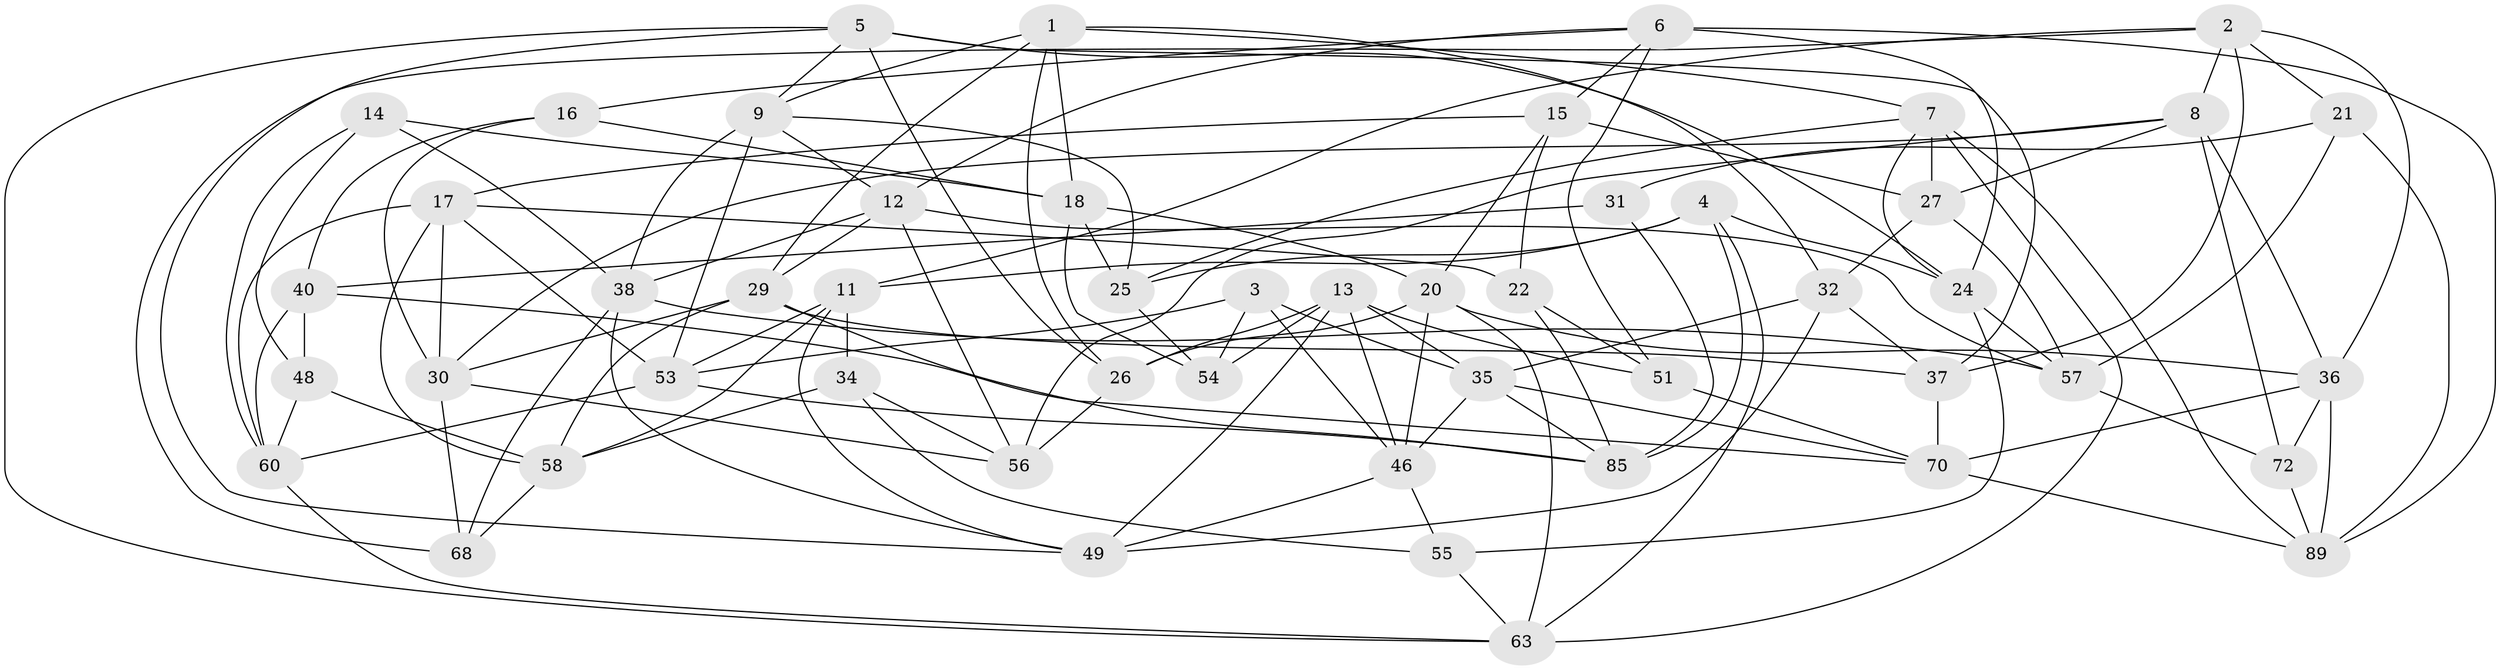 // original degree distribution, {4: 1.0}
// Generated by graph-tools (version 1.1) at 2025/11/02/27/25 16:11:48]
// undirected, 51 vertices, 135 edges
graph export_dot {
graph [start="1"]
  node [color=gray90,style=filled];
  1 [super="+76"];
  2 [super="+23"];
  3 [super="+59"];
  4 [super="+41"];
  5 [super="+10"];
  6 [super="+61"];
  7 [super="+75"];
  8 [super="+90"];
  9 [super="+28"];
  11 [super="+45"];
  12 [super="+39"];
  13 [super="+64"];
  14;
  15 [super="+19"];
  16;
  17 [super="+47"];
  18 [super="+33"];
  20 [super="+66"];
  21;
  22;
  24 [super="+71"];
  25 [super="+52"];
  26 [super="+74"];
  27 [super="+88"];
  29 [super="+43"];
  30 [super="+44"];
  31;
  32 [super="+65"];
  34;
  35 [super="+80"];
  36 [super="+50"];
  37 [super="+79"];
  38 [super="+42"];
  40 [super="+77"];
  46 [super="+82"];
  48;
  49 [super="+84"];
  51;
  53 [super="+81"];
  54 [super="+67"];
  55;
  56 [super="+73"];
  57 [super="+78"];
  58 [super="+87"];
  60 [super="+62"];
  63 [super="+69"];
  68;
  70 [super="+83"];
  72;
  85 [super="+86"];
  89 [super="+91"];
  1 -- 29;
  1 -- 32;
  1 -- 18;
  1 -- 26;
  1 -- 9;
  1 -- 7;
  2 -- 68;
  2 -- 36;
  2 -- 37;
  2 -- 21;
  2 -- 11;
  2 -- 8;
  3 -- 54 [weight=3];
  3 -- 46;
  3 -- 35;
  3 -- 53;
  4 -- 63;
  4 -- 85;
  4 -- 25 [weight=2];
  4 -- 24;
  4 -- 11;
  5 -- 26;
  5 -- 49;
  5 -- 37;
  5 -- 24;
  5 -- 9;
  5 -- 63;
  6 -- 16;
  6 -- 24;
  6 -- 51;
  6 -- 12;
  6 -- 89;
  6 -- 15;
  7 -- 25;
  7 -- 89;
  7 -- 27;
  7 -- 24;
  7 -- 63;
  8 -- 36;
  8 -- 72;
  8 -- 56;
  8 -- 27;
  8 -- 30;
  9 -- 12;
  9 -- 25;
  9 -- 38;
  9 -- 53;
  11 -- 49;
  11 -- 53;
  11 -- 34;
  11 -- 58;
  12 -- 56;
  12 -- 29;
  12 -- 57;
  12 -- 38;
  13 -- 26;
  13 -- 51;
  13 -- 49;
  13 -- 35;
  13 -- 46;
  13 -- 54;
  14 -- 38;
  14 -- 48;
  14 -- 18;
  14 -- 60;
  15 -- 17;
  15 -- 27 [weight=2];
  15 -- 20;
  15 -- 22;
  16 -- 18;
  16 -- 30;
  16 -- 40;
  17 -- 22;
  17 -- 53;
  17 -- 58;
  17 -- 60;
  17 -- 30;
  18 -- 54;
  18 -- 20;
  18 -- 25;
  20 -- 46;
  20 -- 63;
  20 -- 26;
  20 -- 36;
  21 -- 31;
  21 -- 57;
  21 -- 89;
  22 -- 51;
  22 -- 85;
  24 -- 57;
  24 -- 55;
  25 -- 54;
  26 -- 56 [weight=2];
  27 -- 57;
  27 -- 32;
  29 -- 30;
  29 -- 58;
  29 -- 85;
  29 -- 37;
  30 -- 56;
  30 -- 68;
  31 -- 40 [weight=2];
  31 -- 85;
  32 -- 37 [weight=2];
  32 -- 35;
  32 -- 49;
  34 -- 55;
  34 -- 58;
  34 -- 56;
  35 -- 70;
  35 -- 85;
  35 -- 46;
  36 -- 70;
  36 -- 72;
  36 -- 89;
  37 -- 70;
  38 -- 57;
  38 -- 68;
  38 -- 49;
  40 -- 48;
  40 -- 60;
  40 -- 70;
  46 -- 55;
  46 -- 49;
  48 -- 60;
  48 -- 58;
  51 -- 70;
  53 -- 85;
  53 -- 60;
  55 -- 63;
  57 -- 72;
  58 -- 68;
  60 -- 63;
  70 -- 89;
  72 -- 89;
}
